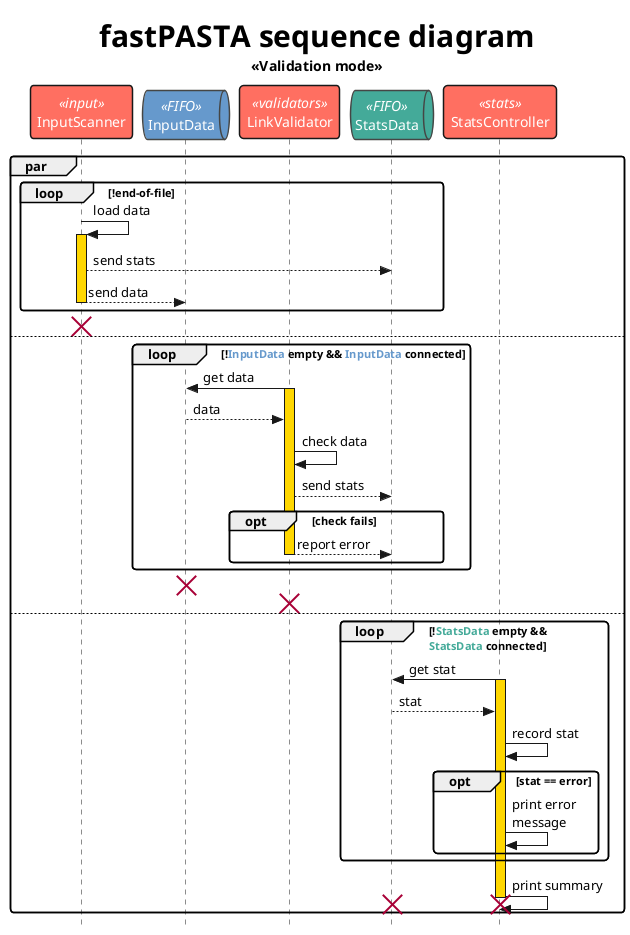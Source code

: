@startuml sequence_validation_mode
skinparam RoundCorner 7
skinparam sequenceDivider {
    BorderThickness 1
}
skinparam participant {
    BackgroundColor FF6F61
    'BorderColor 454645
    FontColor White
    BorderThickness 1.5
}
skinparam queue {
    BackgroundColor FF6F61
    BorderColor 454645
    FontColor FFF
    BorderThickness 1.5
}
skinparam style strictuml
' Carto color palette
' light blue       #88CCEE
' light pink/red   #CC6677
' light yellow     #DDCC77
' dark green       #117733
' Dark purple      #332288
' Pink             #AA4499
' Light blue/green #44AA99
' Brown/yellow     #999933
' Dark purple      #882255
' Dark red         #661100
' Medium blue      #6699CC
' Grey             #888888


Title **<size:30>fastPASTA sequence diagram</size>**\n<< Validation mode >>
participant InputScanner as inputscanner << input >>
queue InputData as inputfifo << FIFO >> #6699CC
participant LinkValidator as linkvalidator << validators >>
queue StatsData as statsfifo << FIFO >> #44AA99
participant StatsController as statscontroller << stats >>

par

    loop !end-of-file

        inputscanner -> inputscanner : load data
    activate inputscanner #gold
        inputscanner --> statsfifo : send stats
        inputscanner --> inputfifo : send data
    deactivate inputscanner
    end
destroy inputscanner

else
    loop !<color #6699CC>**InputData**</color> empty && <color #6699CC>**InputData**</color> connected

        linkvalidator -> inputfifo : get data
    activate linkvalidator #gold
        inputfifo --> linkvalidator : data

        linkvalidator -> linkvalidator : check data
        linkvalidator --> statsfifo : send stats

            opt check fails
                linkvalidator --> statsfifo : report error
    deactivate linkvalidator
            end
    end
    destroy inputfifo
destroy linkvalidator
else
    loop !<color #44AA99>**StatsData**</color> empty &&\n<color #44AA99>**StatsData**</color> connected
        statscontroller -> statsfifo : get stat
    activate statscontroller #gold
        statsfifo --> statscontroller : stat
        statscontroller -> statscontroller : record stat
        opt stat == error
            statscontroller -> statscontroller : print error\nmessage
        end
    end
    statscontroller -> statscontroller : print summary
    deactivate statscontroller
destroy statsfifo
destroy statscontroller

end


@enduml
